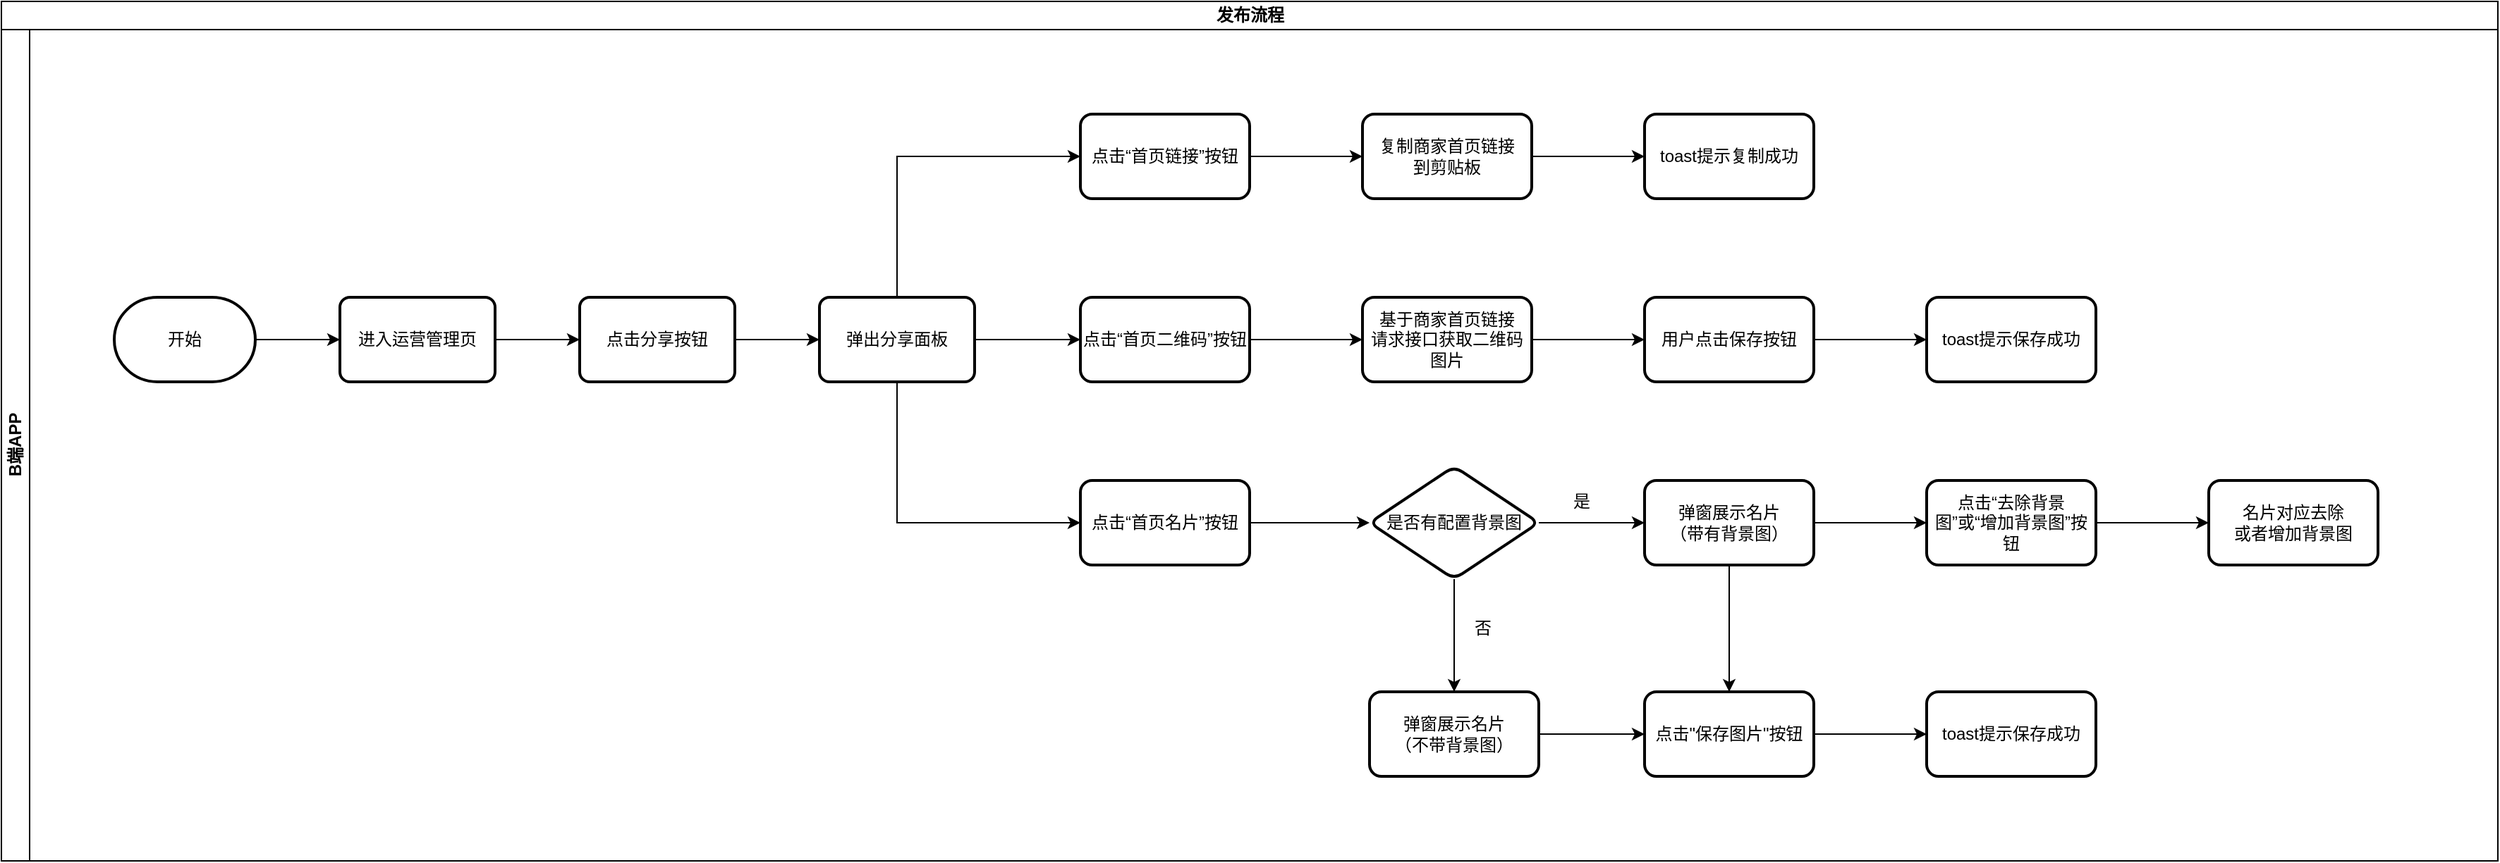 <mxfile version="24.0.7" type="github">
  <diagram name="第 1 页" id="h7MW-Ii9uqY4F-rVuS4S">
    <mxGraphModel dx="2514" dy="-291" grid="1" gridSize="10" guides="1" tooltips="1" connect="1" arrows="1" fold="1" page="1" pageScale="1" pageWidth="827" pageHeight="1169" math="0" shadow="0">
      <root>
        <mxCell id="0" />
        <mxCell id="1" parent="0" />
        <mxCell id="L3Szd93HhUc9F-tcwmS9-33" value="发布流程" style="swimlane;childLayout=stackLayout;resizeParent=1;resizeParentMax=0;horizontal=1;startSize=20;horizontalStack=0;html=1;" vertex="1" parent="1">
          <mxGeometry x="-20" y="1280" width="1770" height="610" as="geometry" />
        </mxCell>
        <mxCell id="L3Szd93HhUc9F-tcwmS9-34" value="B端APP" style="swimlane;startSize=20;horizontal=0;html=1;" vertex="1" parent="L3Szd93HhUc9F-tcwmS9-33">
          <mxGeometry y="20" width="1770" height="590" as="geometry" />
        </mxCell>
        <mxCell id="L3Szd93HhUc9F-tcwmS9-35" value="" style="edgeStyle=orthogonalEdgeStyle;rounded=0;orthogonalLoop=1;jettySize=auto;html=1;" edge="1" parent="L3Szd93HhUc9F-tcwmS9-34" source="L3Szd93HhUc9F-tcwmS9-36" target="L3Szd93HhUc9F-tcwmS9-38">
          <mxGeometry relative="1" as="geometry" />
        </mxCell>
        <mxCell id="L3Szd93HhUc9F-tcwmS9-36" value="开始" style="strokeWidth=2;html=1;shape=mxgraph.flowchart.terminator;whiteSpace=wrap;" vertex="1" parent="L3Szd93HhUc9F-tcwmS9-34">
          <mxGeometry x="80" y="190" width="100" height="60" as="geometry" />
        </mxCell>
        <mxCell id="L3Szd93HhUc9F-tcwmS9-37" value="" style="edgeStyle=orthogonalEdgeStyle;rounded=0;orthogonalLoop=1;jettySize=auto;html=1;" edge="1" parent="L3Szd93HhUc9F-tcwmS9-34" source="L3Szd93HhUc9F-tcwmS9-38" target="L3Szd93HhUc9F-tcwmS9-40">
          <mxGeometry relative="1" as="geometry" />
        </mxCell>
        <mxCell id="L3Szd93HhUc9F-tcwmS9-38" value="进入运营管理页" style="rounded=1;whiteSpace=wrap;html=1;absoluteArcSize=1;arcSize=14;strokeWidth=2;" vertex="1" parent="L3Szd93HhUc9F-tcwmS9-34">
          <mxGeometry x="240" y="190" width="110" height="60" as="geometry" />
        </mxCell>
        <mxCell id="L3Szd93HhUc9F-tcwmS9-39" value="" style="edgeStyle=orthogonalEdgeStyle;rounded=0;orthogonalLoop=1;jettySize=auto;html=1;" edge="1" parent="L3Szd93HhUc9F-tcwmS9-34" source="L3Szd93HhUc9F-tcwmS9-40">
          <mxGeometry relative="1" as="geometry">
            <mxPoint x="580" y="220" as="targetPoint" />
          </mxGeometry>
        </mxCell>
        <mxCell id="L3Szd93HhUc9F-tcwmS9-40" value="点击分享按钮" style="rounded=1;whiteSpace=wrap;html=1;absoluteArcSize=1;arcSize=14;strokeWidth=2;" vertex="1" parent="L3Szd93HhUc9F-tcwmS9-34">
          <mxGeometry x="410" y="190" width="110" height="60" as="geometry" />
        </mxCell>
        <mxCell id="L3Szd93HhUc9F-tcwmS9-73" value="" style="edgeStyle=orthogonalEdgeStyle;rounded=0;orthogonalLoop=1;jettySize=auto;html=1;" edge="1" parent="L3Szd93HhUc9F-tcwmS9-34" source="L3Szd93HhUc9F-tcwmS9-41" target="L3Szd93HhUc9F-tcwmS9-72">
          <mxGeometry relative="1" as="geometry" />
        </mxCell>
        <mxCell id="L3Szd93HhUc9F-tcwmS9-41" value="弹出分享面板" style="rounded=1;whiteSpace=wrap;html=1;absoluteArcSize=1;arcSize=14;strokeWidth=2;" vertex="1" parent="L3Szd93HhUc9F-tcwmS9-34">
          <mxGeometry x="580" y="190" width="110" height="60" as="geometry" />
        </mxCell>
        <mxCell id="L3Szd93HhUc9F-tcwmS9-81" value="" style="edgeStyle=orthogonalEdgeStyle;rounded=0;orthogonalLoop=1;jettySize=auto;html=1;" edge="1" parent="L3Szd93HhUc9F-tcwmS9-34" source="L3Szd93HhUc9F-tcwmS9-72" target="L3Szd93HhUc9F-tcwmS9-80">
          <mxGeometry relative="1" as="geometry" />
        </mxCell>
        <mxCell id="L3Szd93HhUc9F-tcwmS9-72" value="点击“首页二维码”按钮" style="whiteSpace=wrap;html=1;rounded=1;arcSize=14;strokeWidth=2;" vertex="1" parent="L3Szd93HhUc9F-tcwmS9-34">
          <mxGeometry x="765" y="190" width="120" height="60" as="geometry" />
        </mxCell>
        <mxCell id="L3Szd93HhUc9F-tcwmS9-77" value="" style="edgeStyle=orthogonalEdgeStyle;rounded=0;orthogonalLoop=1;jettySize=auto;html=1;" edge="1" parent="L3Szd93HhUc9F-tcwmS9-34" source="L3Szd93HhUc9F-tcwmS9-74" target="L3Szd93HhUc9F-tcwmS9-76">
          <mxGeometry relative="1" as="geometry" />
        </mxCell>
        <mxCell id="L3Szd93HhUc9F-tcwmS9-74" value="点击“首页链接”按钮" style="whiteSpace=wrap;html=1;rounded=1;arcSize=14;strokeWidth=2;" vertex="1" parent="L3Szd93HhUc9F-tcwmS9-34">
          <mxGeometry x="765" y="60" width="120" height="60" as="geometry" />
        </mxCell>
        <mxCell id="L3Szd93HhUc9F-tcwmS9-90" value="" style="edgeStyle=orthogonalEdgeStyle;rounded=0;orthogonalLoop=1;jettySize=auto;html=1;" edge="1" parent="L3Szd93HhUc9F-tcwmS9-34" source="L3Szd93HhUc9F-tcwmS9-75" target="L3Szd93HhUc9F-tcwmS9-89">
          <mxGeometry relative="1" as="geometry" />
        </mxCell>
        <mxCell id="L3Szd93HhUc9F-tcwmS9-75" value="点击“首页名片”按钮" style="whiteSpace=wrap;html=1;rounded=1;arcSize=14;strokeWidth=2;" vertex="1" parent="L3Szd93HhUc9F-tcwmS9-34">
          <mxGeometry x="765" y="320" width="120" height="60" as="geometry" />
        </mxCell>
        <mxCell id="L3Szd93HhUc9F-tcwmS9-79" value="" style="edgeStyle=orthogonalEdgeStyle;rounded=0;orthogonalLoop=1;jettySize=auto;html=1;" edge="1" parent="L3Szd93HhUc9F-tcwmS9-34" source="L3Szd93HhUc9F-tcwmS9-76" target="L3Szd93HhUc9F-tcwmS9-78">
          <mxGeometry relative="1" as="geometry" />
        </mxCell>
        <mxCell id="L3Szd93HhUc9F-tcwmS9-76" value="复制商家首页链接&lt;div&gt;到剪贴板&lt;/div&gt;" style="whiteSpace=wrap;html=1;rounded=1;arcSize=14;strokeWidth=2;" vertex="1" parent="L3Szd93HhUc9F-tcwmS9-34">
          <mxGeometry x="965" y="60" width="120" height="60" as="geometry" />
        </mxCell>
        <mxCell id="L3Szd93HhUc9F-tcwmS9-78" value="toast提示复制成功" style="whiteSpace=wrap;html=1;rounded=1;arcSize=14;strokeWidth=2;" vertex="1" parent="L3Szd93HhUc9F-tcwmS9-34">
          <mxGeometry x="1165" y="60" width="120" height="60" as="geometry" />
        </mxCell>
        <mxCell id="L3Szd93HhUc9F-tcwmS9-83" value="" style="edgeStyle=orthogonalEdgeStyle;rounded=0;orthogonalLoop=1;jettySize=auto;html=1;" edge="1" parent="L3Szd93HhUc9F-tcwmS9-34" source="L3Szd93HhUc9F-tcwmS9-80" target="L3Szd93HhUc9F-tcwmS9-82">
          <mxGeometry relative="1" as="geometry" />
        </mxCell>
        <mxCell id="L3Szd93HhUc9F-tcwmS9-80" value="基于商家首页链接&lt;div&gt;请求接口获取二维码图片&lt;/div&gt;" style="whiteSpace=wrap;html=1;rounded=1;arcSize=14;strokeWidth=2;" vertex="1" parent="L3Szd93HhUc9F-tcwmS9-34">
          <mxGeometry x="965" y="190" width="120" height="60" as="geometry" />
        </mxCell>
        <mxCell id="L3Szd93HhUc9F-tcwmS9-85" value="" style="edgeStyle=orthogonalEdgeStyle;rounded=0;orthogonalLoop=1;jettySize=auto;html=1;" edge="1" parent="L3Szd93HhUc9F-tcwmS9-34" source="L3Szd93HhUc9F-tcwmS9-82" target="L3Szd93HhUc9F-tcwmS9-84">
          <mxGeometry relative="1" as="geometry" />
        </mxCell>
        <mxCell id="L3Szd93HhUc9F-tcwmS9-82" value="用户点击保存按钮" style="whiteSpace=wrap;html=1;rounded=1;arcSize=14;strokeWidth=2;" vertex="1" parent="L3Szd93HhUc9F-tcwmS9-34">
          <mxGeometry x="1165" y="190" width="120" height="60" as="geometry" />
        </mxCell>
        <mxCell id="L3Szd93HhUc9F-tcwmS9-84" value="toast提示保存成功" style="whiteSpace=wrap;html=1;rounded=1;arcSize=14;strokeWidth=2;" vertex="1" parent="L3Szd93HhUc9F-tcwmS9-34">
          <mxGeometry x="1365" y="190" width="120" height="60" as="geometry" />
        </mxCell>
        <mxCell id="L3Szd93HhUc9F-tcwmS9-92" value="" style="edgeStyle=orthogonalEdgeStyle;rounded=0;orthogonalLoop=1;jettySize=auto;html=1;" edge="1" parent="L3Szd93HhUc9F-tcwmS9-34" source="L3Szd93HhUc9F-tcwmS9-89" target="L3Szd93HhUc9F-tcwmS9-91">
          <mxGeometry relative="1" as="geometry" />
        </mxCell>
        <mxCell id="L3Szd93HhUc9F-tcwmS9-106" value="" style="edgeStyle=orthogonalEdgeStyle;rounded=0;orthogonalLoop=1;jettySize=auto;html=1;" edge="1" parent="L3Szd93HhUc9F-tcwmS9-34" source="L3Szd93HhUc9F-tcwmS9-89" target="L3Szd93HhUc9F-tcwmS9-93">
          <mxGeometry relative="1" as="geometry" />
        </mxCell>
        <mxCell id="L3Szd93HhUc9F-tcwmS9-89" value="是否有配置背景图" style="rhombus;whiteSpace=wrap;html=1;rounded=1;arcSize=14;strokeWidth=2;" vertex="1" parent="L3Szd93HhUc9F-tcwmS9-34">
          <mxGeometry x="970" y="310" width="120" height="80" as="geometry" />
        </mxCell>
        <mxCell id="L3Szd93HhUc9F-tcwmS9-105" value="" style="edgeStyle=orthogonalEdgeStyle;rounded=0;orthogonalLoop=1;jettySize=auto;html=1;" edge="1" parent="L3Szd93HhUc9F-tcwmS9-34" source="L3Szd93HhUc9F-tcwmS9-91" target="L3Szd93HhUc9F-tcwmS9-104">
          <mxGeometry relative="1" as="geometry" />
        </mxCell>
        <mxCell id="L3Szd93HhUc9F-tcwmS9-107" value="" style="edgeStyle=orthogonalEdgeStyle;rounded=0;orthogonalLoop=1;jettySize=auto;html=1;" edge="1" parent="L3Szd93HhUc9F-tcwmS9-34" source="L3Szd93HhUc9F-tcwmS9-91" target="L3Szd93HhUc9F-tcwmS9-100">
          <mxGeometry relative="1" as="geometry" />
        </mxCell>
        <mxCell id="L3Szd93HhUc9F-tcwmS9-91" value="弹窗展示名片&lt;div&gt;（带有背景图）&lt;/div&gt;" style="whiteSpace=wrap;html=1;rounded=1;arcSize=14;strokeWidth=2;" vertex="1" parent="L3Szd93HhUc9F-tcwmS9-34">
          <mxGeometry x="1165" y="320" width="120" height="60" as="geometry" />
        </mxCell>
        <mxCell id="L3Szd93HhUc9F-tcwmS9-101" value="" style="edgeStyle=orthogonalEdgeStyle;rounded=0;orthogonalLoop=1;jettySize=auto;html=1;" edge="1" parent="L3Szd93HhUc9F-tcwmS9-34" source="L3Szd93HhUc9F-tcwmS9-93" target="L3Szd93HhUc9F-tcwmS9-100">
          <mxGeometry relative="1" as="geometry" />
        </mxCell>
        <mxCell id="L3Szd93HhUc9F-tcwmS9-93" value="弹窗展示名片&lt;div&gt;（不带背景图）&lt;/div&gt;" style="whiteSpace=wrap;html=1;rounded=1;arcSize=14;strokeWidth=2;" vertex="1" parent="L3Szd93HhUc9F-tcwmS9-34">
          <mxGeometry x="970" y="470" width="120" height="60" as="geometry" />
        </mxCell>
        <mxCell id="L3Szd93HhUc9F-tcwmS9-97" value="是" style="text;html=1;align=center;verticalAlign=middle;resizable=0;points=[];autosize=1;strokeColor=none;fillColor=none;" vertex="1" parent="L3Szd93HhUc9F-tcwmS9-34">
          <mxGeometry x="1100" y="320" width="40" height="30" as="geometry" />
        </mxCell>
        <mxCell id="L3Szd93HhUc9F-tcwmS9-98" value="否" style="text;html=1;align=center;verticalAlign=middle;resizable=0;points=[];autosize=1;strokeColor=none;fillColor=none;" vertex="1" parent="L3Szd93HhUc9F-tcwmS9-34">
          <mxGeometry x="1030" y="410" width="40" height="30" as="geometry" />
        </mxCell>
        <mxCell id="L3Szd93HhUc9F-tcwmS9-103" value="" style="edgeStyle=orthogonalEdgeStyle;rounded=0;orthogonalLoop=1;jettySize=auto;html=1;" edge="1" parent="L3Szd93HhUc9F-tcwmS9-34" source="L3Szd93HhUc9F-tcwmS9-100" target="L3Szd93HhUc9F-tcwmS9-102">
          <mxGeometry relative="1" as="geometry" />
        </mxCell>
        <mxCell id="L3Szd93HhUc9F-tcwmS9-100" value="点击&quot;保存图片&quot;按钮" style="whiteSpace=wrap;html=1;rounded=1;arcSize=14;strokeWidth=2;" vertex="1" parent="L3Szd93HhUc9F-tcwmS9-34">
          <mxGeometry x="1165" y="470" width="120" height="60" as="geometry" />
        </mxCell>
        <mxCell id="L3Szd93HhUc9F-tcwmS9-102" value="toast提示保存成功" style="whiteSpace=wrap;html=1;rounded=1;arcSize=14;strokeWidth=2;" vertex="1" parent="L3Szd93HhUc9F-tcwmS9-34">
          <mxGeometry x="1365" y="470" width="120" height="60" as="geometry" />
        </mxCell>
        <mxCell id="L3Szd93HhUc9F-tcwmS9-109" value="" style="edgeStyle=orthogonalEdgeStyle;rounded=0;orthogonalLoop=1;jettySize=auto;html=1;" edge="1" parent="L3Szd93HhUc9F-tcwmS9-34" source="L3Szd93HhUc9F-tcwmS9-104" target="L3Szd93HhUc9F-tcwmS9-108">
          <mxGeometry relative="1" as="geometry" />
        </mxCell>
        <mxCell id="L3Szd93HhUc9F-tcwmS9-104" value="点击“去除背景图”或“增加背景图”按钮" style="whiteSpace=wrap;html=1;rounded=1;arcSize=14;strokeWidth=2;" vertex="1" parent="L3Szd93HhUc9F-tcwmS9-34">
          <mxGeometry x="1365" y="320" width="120" height="60" as="geometry" />
        </mxCell>
        <mxCell id="L3Szd93HhUc9F-tcwmS9-108" value="名片对应去除&lt;div&gt;或者增加背景图&lt;/div&gt;" style="whiteSpace=wrap;html=1;rounded=1;arcSize=14;strokeWidth=2;" vertex="1" parent="L3Szd93HhUc9F-tcwmS9-34">
          <mxGeometry x="1565" y="320" width="120" height="60" as="geometry" />
        </mxCell>
        <mxCell id="L3Szd93HhUc9F-tcwmS9-110" value="" style="endArrow=classic;html=1;rounded=0;exitX=0.5;exitY=0;exitDx=0;exitDy=0;entryX=0;entryY=0.5;entryDx=0;entryDy=0;" edge="1" parent="L3Szd93HhUc9F-tcwmS9-34" source="L3Szd93HhUc9F-tcwmS9-41" target="L3Szd93HhUc9F-tcwmS9-74">
          <mxGeometry width="50" height="50" relative="1" as="geometry">
            <mxPoint x="500" y="90" as="sourcePoint" />
            <mxPoint x="550" y="40" as="targetPoint" />
            <Array as="points">
              <mxPoint x="635" y="90" />
            </Array>
          </mxGeometry>
        </mxCell>
        <mxCell id="L3Szd93HhUc9F-tcwmS9-111" value="" style="endArrow=classic;html=1;rounded=0;exitX=0.5;exitY=1;exitDx=0;exitDy=0;entryX=0;entryY=0.5;entryDx=0;entryDy=0;" edge="1" parent="L3Szd93HhUc9F-tcwmS9-34" source="L3Szd93HhUc9F-tcwmS9-41" target="L3Szd93HhUc9F-tcwmS9-75">
          <mxGeometry width="50" height="50" relative="1" as="geometry">
            <mxPoint x="420" y="390" as="sourcePoint" />
            <mxPoint x="470" y="340" as="targetPoint" />
            <Array as="points">
              <mxPoint x="635" y="350" />
            </Array>
          </mxGeometry>
        </mxCell>
      </root>
    </mxGraphModel>
  </diagram>
</mxfile>
